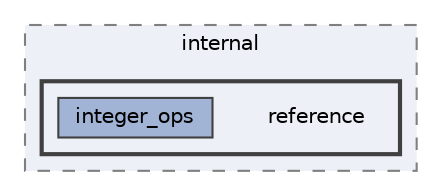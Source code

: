 digraph "Arduino/GetStartedWithMachineLearningOnArduino/tflite-micro-main/tensorflow/lite/kernels/internal/reference"
{
 // LATEX_PDF_SIZE
  bgcolor="transparent";
  edge [fontname=Helvetica,fontsize=10,labelfontname=Helvetica,labelfontsize=10];
  node [fontname=Helvetica,fontsize=10,shape=box,height=0.2,width=0.4];
  compound=true
  subgraph clusterdir_ac2606b20109c4ed23baa1af87085aec {
    graph [ bgcolor="#edf0f7", pencolor="grey50", label="internal", fontname=Helvetica,fontsize=10 style="filled,dashed", URL="dir_ac2606b20109c4ed23baa1af87085aec.html",tooltip=""]
  subgraph clusterdir_a1d0b4055bf7fa18cc1e4261f35f77f2 {
    graph [ bgcolor="#edf0f7", pencolor="grey25", label="", fontname=Helvetica,fontsize=10 style="filled,bold", URL="dir_a1d0b4055bf7fa18cc1e4261f35f77f2.html",tooltip=""]
    dir_a1d0b4055bf7fa18cc1e4261f35f77f2 [shape=plaintext, label="reference"];
  dir_66b605b12d5fba6ee10d60f15c0e1b23 [label="integer_ops", fillcolor="#a2b4d6", color="grey25", style="filled", URL="dir_66b605b12d5fba6ee10d60f15c0e1b23.html",tooltip=""];
  }
  }
}
